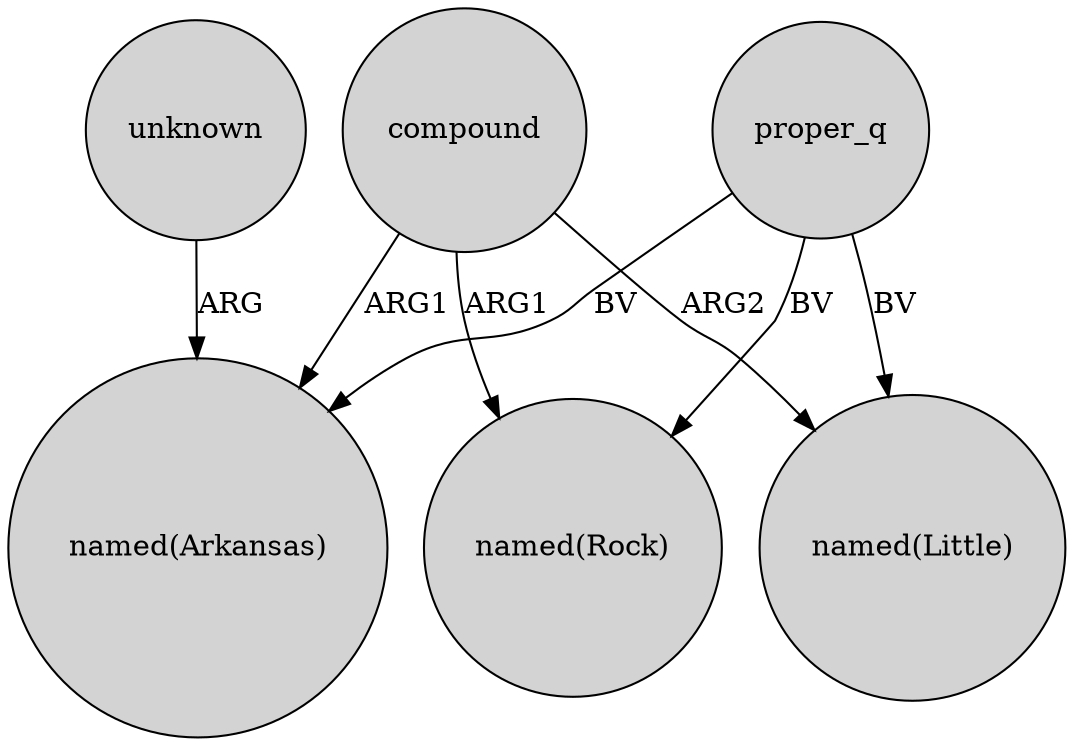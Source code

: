 digraph {
	node [shape=circle style=filled]
	proper_q -> "named(Arkansas)" [label=BV]
	compound -> "named(Arkansas)" [label=ARG1]
	compound -> "named(Rock)" [label=ARG1]
	proper_q -> "named(Rock)" [label=BV]
	unknown -> "named(Arkansas)" [label=ARG]
	proper_q -> "named(Little)" [label=BV]
	compound -> "named(Little)" [label=ARG2]
}
